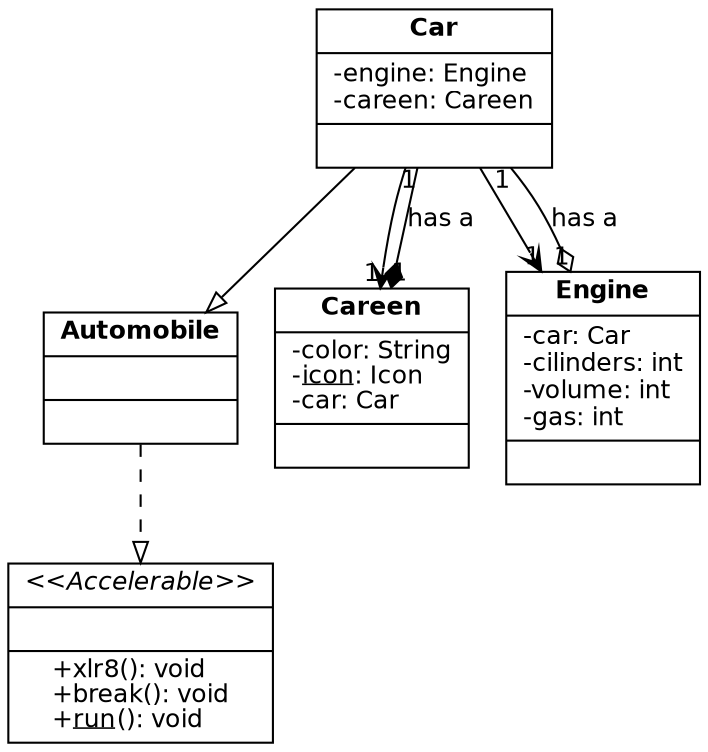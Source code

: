 digraph {
fontname = "Bitstream Vera Sans"
fontsize = 12
node [
fontname = "Bitstream Vera Sans"
fontsize = 12
shape = "record"
]
edge [
fontname = "Bitstream Vera Sans"
fontsize = 12
]
1 [ label = <{<b>Automobile</b>||}>]
2 [ label = <{<b>Car</b>|-engine: Engine<br align="left"/>-careen: Careen<br align="left"/>|}>]
3 [ label = <{<b>Careen</b>|-color: String<br align="left"/>-<u>icon</u>: Icon<br align="left"/>-car: Car<br align="left"/>|}>]
4 [ label = <{<b>Engine</b>|-car: Car<br align="left"/>-cilinders: int<br align="left"/>-volume: int<br align="left"/>-gas: int<br align="left"/>|}>]
5 [ label = <{&lt;&lt;<i>Accelerable</i>&gt;&gt;||+xlr8(): void<br align="left"/>+break(): void<br align="left"/>+<u>run</u>(): void<br align="left"/>}>]

1 -> 5 [style = "dashed" arrowhead = "onormal" arrowtail = "" dir = "forward" taillabel = "" headlabel = "" label = ""]

2 -> 1 [style = "solid" arrowhead = "onormal" arrowtail = "" dir = "forward" taillabel = "" headlabel = "" label = ""]

2 -> 3 [style = "solid" arrowhead = "open" arrowtail = "" dir = "forward" taillabel = "" headlabel = "1" label = ""]

2 -> 4 [style = "solid" arrowhead = "open" arrowtail = "" dir = "forward" taillabel = "" headlabel = "1" label = ""]

3 -> 2 [style = "solid" arrowhead = "" arrowtail = "diamond" dir = "back" taillabel = "1" headlabel = "1" label = "has a"]

4 -> 2 [style = "solid" arrowhead = "" arrowtail = "odiamond" dir = "back" taillabel = "1" headlabel = "1" label = "has a"]

}
